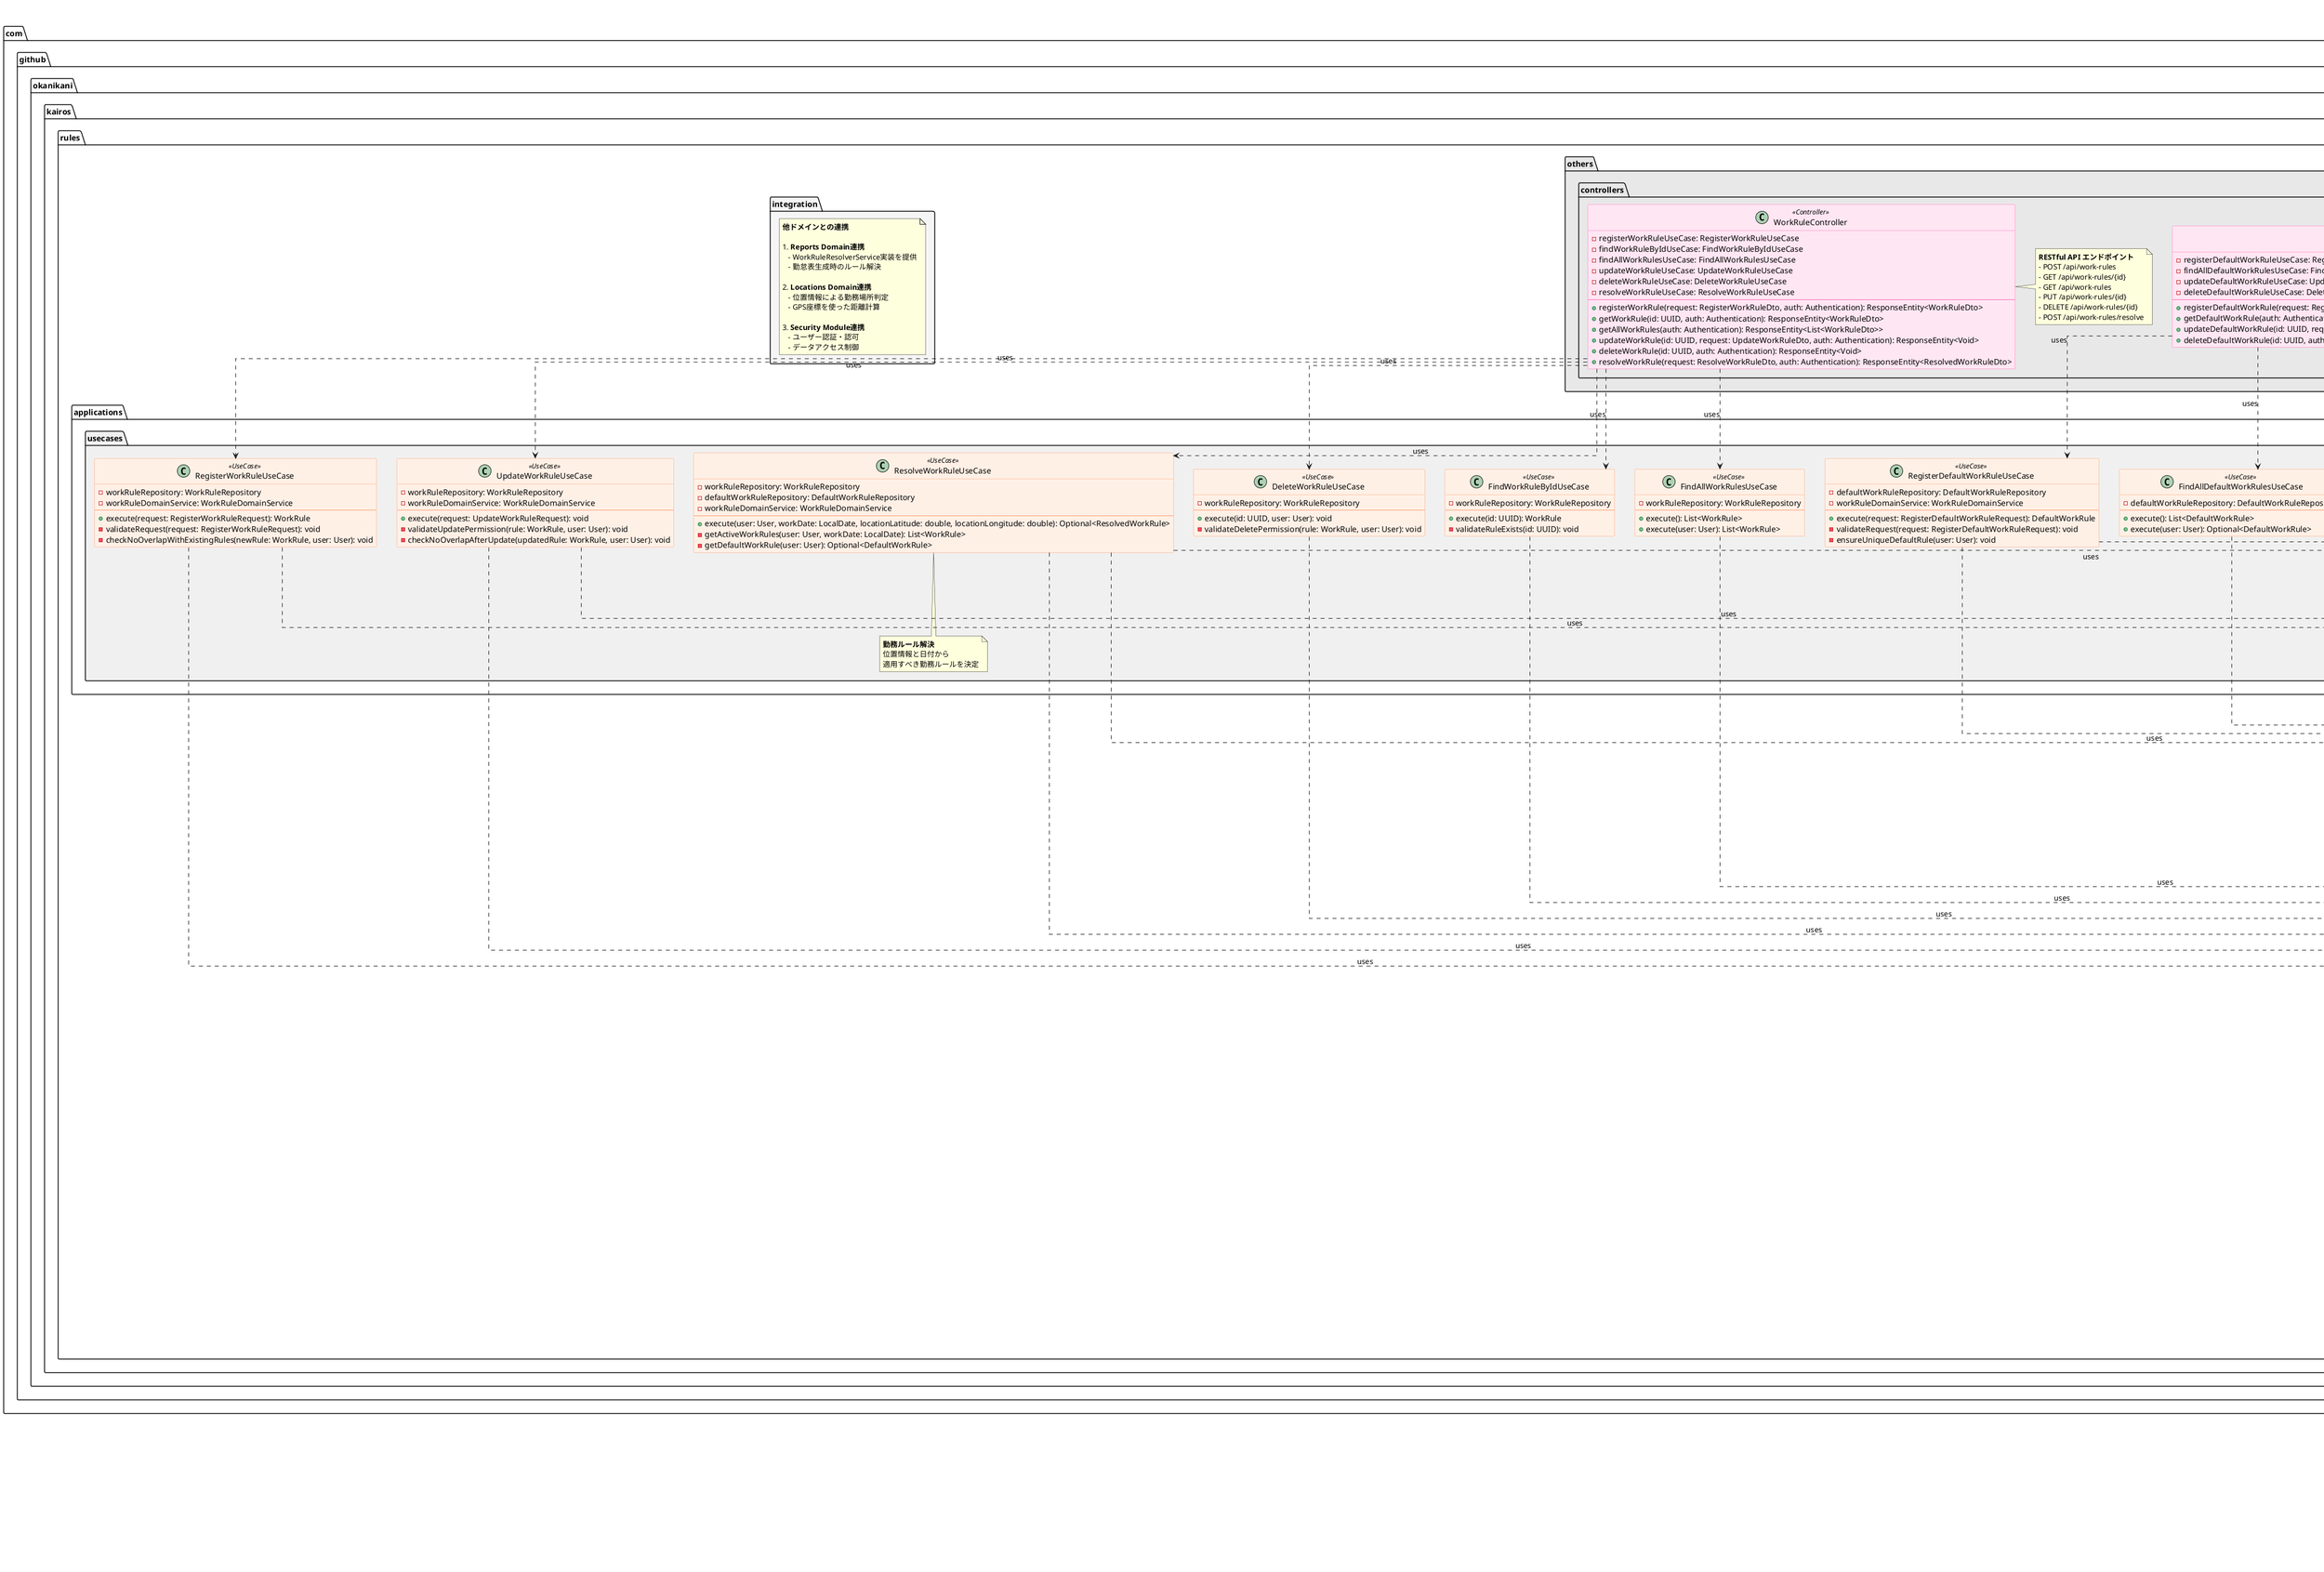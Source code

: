 @startuml rules-domain-class-diagram

!define ENTITY class
!define VALUE_OBJECT class
!define ENUM enum
!define INTERFACE interface
!define SERVICE class
!define REPOSITORY interface
!define CONTROLLER class
!define USECASE class

skinparam linetype ortho
skinparam groupInheritance 2

' Color scheme
skinparam class {
  BackgroundColor<<Entity>> #FFE6E6
  BorderColor<<Entity>> #FF6666
  BackgroundColor<<ValueObject>> #E6F3FF
  BorderColor<<ValueObject>> #6699FF
  BackgroundColor<<Enum>> #FFFACD
  BorderColor<<Enum>> #FFD700
  BackgroundColor<<Service>> #E6FFE6
  BorderColor<<Service>> #66FF66
  BackgroundColor<<Repository>> #F0F0F0
  BorderColor<<Repository>> #808080
  BackgroundColor<<Controller>> #FFE6F3
  BorderColor<<Controller>> #FF66B2
  BackgroundColor<<UseCase>> #FFF0E6
  BorderColor<<UseCase>> #FF9966
  BackgroundColor<<Interface>> #E6E6FA
  BorderColor<<Interface>> #9370DB
}

title Rules Domain (勤務ルール管理ドメイン) - クラス図

package "com.github.okanikani.kairos.rules" {
  
  ' ===== Domain Models Layer =====
  package "domains.models" #FAFAFA {
    
    package "entities" {
      ENTITY WorkRule <<Entity>> {
        - id: UUID
        - workPlaceId: String
        - workPlaceName: String
        - latitude: double
        - longitude: double
        - radiusMeters: double
        - user: User
        - workStartTime: LocalTime
        - workEndTime: LocalTime
        - breakHours: double
        - membershipStartDate: LocalDate
        - membershipEndDate: LocalDate
        --
        + WorkRule(...)
        + update(workPlaceName, latitude, longitude, radiusMeters, workStartTime, workEndTime, breakHours, membershipStartDate, membershipEndDate): void
        + isActive(date: LocalDate): boolean
        + isWithinWorkplace(locationLatitude: double, locationLongitude: double): boolean
        + getWorkHours(): double
        + isOwnedBy(user: User): boolean
        + hasOverlapWith(other: WorkRule): boolean
        + getMembershipPeriod(): Period
        - validateCoordinates(): void
        - validateTimes(): void
        - validateMembershipPeriod(): void
      }
      
      ENTITY DefaultWorkRule <<Entity>> {
        - id: UUID
        - user: User
        - workStartTime: LocalTime
        - workEndTime: LocalTime
        - breakHours: double
        --
        + DefaultWorkRule(id, user, workStartTime, workEndTime, breakHours)
        + update(workStartTime: LocalTime, workEndTime: LocalTime, breakHours: double): void
        + getWorkHours(): double
        + isOwnedBy(user: User): boolean
        - validateTimes(): void
        - validateBreakHours(): void
      }
      
      note right of WorkRule
        **勤務場所ルールエンティティ**
        特定の勤務場所に関するルール
        - 勤務場所の位置情報（GPS座標）
        - 勤務時間（開始・終了時刻）
        - 有効期間（メンバーシップ期間）
        - 重複期間バリデーション
      end note
      
      note right of DefaultWorkRule
        **デフォルト勤務ルールエンティティ**
        特定の勤務場所を持たない
        一般的な勤務ルール
        - 勤務時間のみ定義
        - 有効期間制限なし
      end note
    }
    
    package "valueobjects" {
      VALUE_OBJECT User <<ValueObject>> {
        - userId: String
        --
        + User(userId: String)
        + equals(other: Object): boolean
        + hashCode(): int
        + toString(): String
      }
      
      VALUE_OBJECT WorkplaceLocation <<ValueObject>> {
        - latitude: double
        - longitude: double
        - radiusMeters: double
        --
        + WorkplaceLocation(latitude, longitude, radiusMeters)
        + isWithinRadius(locationLatitude: double, locationLongitude: double): boolean
        + distanceTo(latitude: double, longitude: double): double
        + equals(other: Object): boolean
        + hashCode(): int
        - validateCoordinates(): void
        - validateRadius(): void
      }
      
      VALUE_OBJECT WorkTime <<ValueObject>> {
        - startTime: LocalTime
        - endTime: LocalTime
        - breakHours: double
        --
        + WorkTime(startTime, endTime, breakHours)
        + getWorkHours(): double
        + isValidTimeRange(): boolean
        + equals(other: Object): boolean
        + hashCode(): int
        - validateTimes(): void
        - validateBreakHours(): void
      }
      
      VALUE_OBJECT MembershipPeriod <<ValueObject>> {
        - startDate: LocalDate
        - endDate: LocalDate
        --
        + MembershipPeriod(startDate, endDate)
        + isActive(date: LocalDate): boolean
        + overlapsWith(other: MembershipPeriod): boolean
        + getDuration(): Period
        + equals(other: Object): boolean
        + hashCode(): int
        - validatePeriod(): void
      }
      
      note bottom of WorkplaceLocation
        **勤務場所位置情報**
        GPS座標と有効範囲を管理
        距離計算機能を提供
      end note
    }
    
    package "repositories" {
      REPOSITORY WorkRuleRepository <<Repository>> {
        + save(workRule: WorkRule): WorkRule
        + findById(id: UUID): Optional<WorkRule>
        + findAll(): List<WorkRule>
        + findByUser(user: User): List<WorkRule>
        + findActiveRulesForUser(user: User, date: LocalDate): List<WorkRule>
        + findByWorkPlaceId(workPlaceId: String): List<WorkRule>
        + delete(id: UUID): void
        + deleteAllByUser(user: User): void
        + existsById(id: UUID): boolean
        + countByUser(user: User): long
      }
      
      REPOSITORY DefaultWorkRuleRepository <<Repository>> {
        + save(rule: DefaultWorkRule): DefaultWorkRule
        + findById(id: UUID): Optional<DefaultWorkRule>
        + findAll(): List<DefaultWorkRule>
        + findByUser(user: User): Optional<DefaultWorkRule>
        + delete(id: UUID): void
        + deleteByUser(user: User): void
        + existsByUser(user: User): boolean
      }
    }
  }
  
  ' ===== Domain Services Layer =====
  package "domains.services" #F5F5F5 {
    
    SERVICE WorkRuleDomainService <<Service>> {
      + validateNoOverlap(newRule: WorkRule, existingRules: List<WorkRule>): void
      + validateUniqueDefaultRule(user: User, existingRule: Optional<DefaultWorkRule>): void
      + resolveApplicableRule(user: User, workDate: LocalDate, locationLatitude: double, locationLongitude: double, workRules: List<WorkRule>, defaultRule: Optional<DefaultWorkRule>): Optional<WorkRuleApplication>
      - findOverlappingRules(newRule: WorkRule, existingRules: List<WorkRule>): List<WorkRule>
      - isWithinWorkplace(rule: WorkRule, latitude: double, longitude: double): boolean
    }
    
    note right of WorkRuleDomainService
      **勤務ルールドメインサービス**
      - 重複期間バリデーション
      - 適用可能ルール解決
      - デフォルトルール一意性保証
    end note
  }
  
  ' ===== Application Services Layer =====
  package "applications.usecases" #F0F0F0 {
    
    USECASE RegisterWorkRuleUseCase <<UseCase>> {
      - workRuleRepository: WorkRuleRepository
      - workRuleDomainService: WorkRuleDomainService
      --
      + execute(request: RegisterWorkRuleRequest): WorkRule
      - validateRequest(request: RegisterWorkRuleRequest): void
      - checkNoOverlapWithExistingRules(newRule: WorkRule, user: User): void
    }
    
    USECASE FindWorkRuleByIdUseCase <<UseCase>> {
      - workRuleRepository: WorkRuleRepository
      --
      + execute(id: UUID): WorkRule
      - validateRuleExists(id: UUID): void
    }
    
    USECASE FindAllWorkRulesUseCase <<UseCase>> {
      - workRuleRepository: WorkRuleRepository
      --
      + execute(): List<WorkRule>
      + execute(user: User): List<WorkRule>
    }
    
    USECASE UpdateWorkRuleUseCase <<UseCase>> {
      - workRuleRepository: WorkRuleRepository
      - workRuleDomainService: WorkRuleDomainService
      --
      + execute(request: UpdateWorkRuleRequest): void
      - validateUpdatePermission(rule: WorkRule, user: User): void
      - checkNoOverlapAfterUpdate(updatedRule: WorkRule, user: User): void
    }
    
    USECASE DeleteWorkRuleUseCase <<UseCase>> {
      - workRuleRepository: WorkRuleRepository
      --
      + execute(id: UUID, user: User): void
      - validateDeletePermission(rule: WorkRule, user: User): void
    }
    
    USECASE RegisterDefaultWorkRuleUseCase <<UseCase>> {
      - defaultWorkRuleRepository: DefaultWorkRuleRepository
      - workRuleDomainService: WorkRuleDomainService
      --
      + execute(request: RegisterDefaultWorkRuleRequest): DefaultWorkRule
      - validateRequest(request: RegisterDefaultWorkRuleRequest): void
      - ensureUniqueDefaultRule(user: User): void
    }
    
    USECASE FindAllDefaultWorkRulesUseCase <<UseCase>> {
      - defaultWorkRuleRepository: DefaultWorkRuleRepository
      --
      + execute(): List<DefaultWorkRule>
      + execute(user: User): Optional<DefaultWorkRule>
    }
    
    USECASE UpdateDefaultWorkRuleUseCase <<UseCase>> {
      - defaultWorkRuleRepository: DefaultWorkRuleRepository
      --
      + execute(request: UpdateDefaultWorkRuleRequest): void
      - validateUpdatePermission(rule: DefaultWorkRule, user: User): void
    }
    
    USECASE DeleteDefaultWorkRuleUseCase <<UseCase>> {
      - defaultWorkRuleRepository: DefaultWorkRuleRepository
      --
      + execute(id: UUID, user: User): void
      - validateDeletePermission(rule: DefaultWorkRule, user: User): void
    }
    
    USECASE ResolveWorkRuleUseCase <<UseCase>> {
      - workRuleRepository: WorkRuleRepository
      - defaultWorkRuleRepository: DefaultWorkRuleRepository
      - workRuleDomainService: WorkRuleDomainService
      --
      + execute(user: User, workDate: LocalDate, locationLatitude: double, locationLongitude: double): Optional<ResolvedWorkRule>
      - getActiveWorkRules(user: User, workDate: LocalDate): List<WorkRule>
      - getDefaultWorkRule(user: User): Optional<DefaultWorkRule>
    }
    
    note bottom of ResolveWorkRuleUseCase
      **勤務ルール解決**
      位置情報と日付から
      適用すべき勤務ルールを決定
    end note
  }
  
  ' ===== Interface Adapters Layer =====
  package "others" #E8E8E8 {
    
    package "controllers" {
      CONTROLLER WorkRuleController <<Controller>> {
        - registerWorkRuleUseCase: RegisterWorkRuleUseCase
        - findWorkRuleByIdUseCase: FindWorkRuleByIdUseCase
        - findAllWorkRulesUseCase: FindAllWorkRulesUseCase
        - updateWorkRuleUseCase: UpdateWorkRuleUseCase
        - deleteWorkRuleUseCase: DeleteWorkRuleUseCase
        - resolveWorkRuleUseCase: ResolveWorkRuleUseCase
        --
        + registerWorkRule(request: RegisterWorkRuleDto, auth: Authentication): ResponseEntity<WorkRuleDto>
        + getWorkRule(id: UUID, auth: Authentication): ResponseEntity<WorkRuleDto>
        + getAllWorkRules(auth: Authentication): ResponseEntity<List<WorkRuleDto>>
        + updateWorkRule(id: UUID, request: UpdateWorkRuleDto, auth: Authentication): ResponseEntity<Void>
        + deleteWorkRule(id: UUID, auth: Authentication): ResponseEntity<Void>
        + resolveWorkRule(request: ResolveWorkRuleDto, auth: Authentication): ResponseEntity<ResolvedWorkRuleDto>
      }
      
      CONTROLLER DefaultWorkRuleController <<Controller>> {
        - registerDefaultWorkRuleUseCase: RegisterDefaultWorkRuleUseCase
        - findAllDefaultWorkRulesUseCase: FindAllDefaultWorkRulesUseCase
        - updateDefaultWorkRuleUseCase: UpdateDefaultWorkRuleUseCase
        - deleteDefaultWorkRuleUseCase: DeleteDefaultWorkRuleUseCase
        --
        + registerDefaultWorkRule(request: RegisterDefaultWorkRuleDto, auth: Authentication): ResponseEntity<DefaultWorkRuleDto>
        + getDefaultWorkRule(auth: Authentication): ResponseEntity<DefaultWorkRuleDto>
        + updateDefaultWorkRule(id: UUID, request: UpdateDefaultWorkRuleDto, auth: Authentication): ResponseEntity<Void>
        + deleteDefaultWorkRule(id: UUID, auth: Authentication): ResponseEntity<Void>
      }
      
      note right of WorkRuleController
        **RESTful API エンドポイント**
        - POST /api/work-rules
        - GET /api/work-rules/{id}
        - GET /api/work-rules
        - PUT /api/work-rules/{id}
        - DELETE /api/work-rules/{id}
        - POST /api/work-rules/resolve
      end note
    }
    
    package "repositories" {
      SERVICE JpaWorkRuleRepository <<Service>> {
        - entityManager: EntityManager
        --
        + save(workRule: WorkRule): WorkRule
        + findById(id: UUID): Optional<WorkRule>
        + findAll(): List<WorkRule>
        + findByUser(user: User): List<WorkRule>
        + findActiveRulesForUser(user: User, date: LocalDate): List<WorkRule>
        + delete(id: UUID): void
        - buildActiveRulesQuery(user: User, date: LocalDate): CriteriaQuery<WorkRule>
      }
      
      SERVICE InMemoryWorkRuleRepository <<Service>> {
        - workRules: Map<UUID, WorkRule>
        --
        + save(workRule: WorkRule): WorkRule
        + findById(id: UUID): Optional<WorkRule>
        + findAll(): List<WorkRule>
        + findByUser(user: User): List<WorkRule>
        + findActiveRulesForUser(user: User, date: LocalDate): List<WorkRule>
        + delete(id: UUID): void
        - filterActiveRules(rules: List<WorkRule>, date: LocalDate): List<WorkRule>
      }
      
      SERVICE JpaDefaultWorkRuleRepository <<Service>> {
        - entityManager: EntityManager
        --
        + save(rule: DefaultWorkRule): DefaultWorkRule
        + findById(id: UUID): Optional<DefaultWorkRule>
        + findAll(): List<DefaultWorkRule>
        + findByUser(user: User): Optional<DefaultWorkRule>
        + delete(id: UUID): void
      }
      
      SERVICE InMemoryDefaultWorkRuleRepository <<Service>> {
        - defaultWorkRules: Map<UUID, DefaultWorkRule>
        --
        + save(rule: DefaultWorkRule): DefaultWorkRule
        + findById(id: UUID): Optional<DefaultWorkRule>
        + findAll(): List<DefaultWorkRule>
        + findByUser(user: User): Optional<DefaultWorkRule>
        + delete(id: UUID): void
      }
    }
    
    package "mappers" {
      SERVICE WorkRuleMapper <<Service>> {
        + {static} toDto(workRule: WorkRule): WorkRuleDto
        + {static} toDtoList(workRules: List<WorkRule>): List<WorkRuleDto>
        + {static} toEntity(dto: RegisterWorkRuleDto, user: User): WorkRule
      }
      
      SERVICE DefaultWorkRuleMapper <<Service>> {
        + {static} toDto(rule: DefaultWorkRule): DefaultWorkRuleDto
        + {static} toEntity(dto: RegisterDefaultWorkRuleDto, user: User): DefaultWorkRule
      }
    }
  }
  
  ' ===== External Integration =====
  package "integration" #F5F5F5 {
    
    note as IntegrationNote
      **他ドメインとの連携**
      
      1. **Reports Domain連携**
         - WorkRuleResolverService実装を提供
         - 勤怠表生成時のルール解決
      
      2. **Locations Domain連携**
         - 位置情報による勤務場所判定
         - GPS座標を使った距離計算
      
      3. **Security Module連携**
         - ユーザー認証・認可
         - データアクセス制御
    end note
  }
}

' ===== Relationships =====

' Entity relationships
WorkRule --> User : owner
WorkRule --> WorkplaceLocation : has
WorkRule --> WorkTime : has
WorkRule --> MembershipPeriod : has
DefaultWorkRule --> User : owner
DefaultWorkRule --> WorkTime : has

' Value Object relationships
WorkplaceLocation ..> "GPS Coordinates" : validates
WorkTime ..> "Time Range" : validates
MembershipPeriod ..> "Date Range" : validates

' Domain Service relationships
WorkRuleDomainService ..> WorkRule : validates
WorkRuleDomainService ..> DefaultWorkRule : validates
WorkRuleDomainService ..> MembershipPeriod : analyzes

' Use Case relationships - WorkRule
RegisterWorkRuleUseCase ..> WorkRuleRepository : uses
RegisterWorkRuleUseCase ..> WorkRuleDomainService : uses
FindWorkRuleByIdUseCase ..> WorkRuleRepository : uses
FindAllWorkRulesUseCase ..> WorkRuleRepository : uses
UpdateWorkRuleUseCase ..> WorkRuleRepository : uses
UpdateWorkRuleUseCase ..> WorkRuleDomainService : uses
DeleteWorkRuleUseCase ..> WorkRuleRepository : uses

' Use Case relationships - DefaultWorkRule
RegisterDefaultWorkRuleUseCase ..> DefaultWorkRuleRepository : uses
RegisterDefaultWorkRuleUseCase ..> WorkRuleDomainService : uses
FindAllDefaultWorkRulesUseCase ..> DefaultWorkRuleRepository : uses
UpdateDefaultWorkRuleUseCase ..> DefaultWorkRuleRepository : uses
DeleteDefaultWorkRuleUseCase ..> DefaultWorkRuleRepository : uses

' Use Case relationships - Resolution
ResolveWorkRuleUseCase ..> WorkRuleRepository : uses
ResolveWorkRuleUseCase ..> DefaultWorkRuleRepository : uses
ResolveWorkRuleUseCase ..> WorkRuleDomainService : uses

' Controller relationships
WorkRuleController ..> RegisterWorkRuleUseCase : uses
WorkRuleController ..> FindWorkRuleByIdUseCase : uses
WorkRuleController ..> FindAllWorkRulesUseCase : uses
WorkRuleController ..> UpdateWorkRuleUseCase : uses
WorkRuleController ..> DeleteWorkRuleUseCase : uses
WorkRuleController ..> ResolveWorkRuleUseCase : uses

DefaultWorkRuleController ..> RegisterDefaultWorkRuleUseCase : uses
DefaultWorkRuleController ..> FindAllDefaultWorkRulesUseCase : uses
DefaultWorkRuleController ..> UpdateDefaultWorkRuleUseCase : uses
DefaultWorkRuleController ..> DeleteDefaultWorkRuleUseCase : uses

' Repository implementations
JpaWorkRuleRepository ..|> WorkRuleRepository : implements
InMemoryWorkRuleRepository ..|> WorkRuleRepository : implements
JpaDefaultWorkRuleRepository ..|> DefaultWorkRuleRepository : implements
InMemoryDefaultWorkRuleRepository ..|> DefaultWorkRuleRepository : implements

' Mapper relationships
WorkRuleMapper ..> WorkRule : maps
DefaultWorkRuleMapper ..> DefaultWorkRule : maps

' Legend
legend right
  |= 記号 |= 意味 |
  | <<Entity>> | エンティティ |
  | <<ValueObject>> | バリューオブジェクト |
  | <<Service>> | ドメインサービス |
  | <<UseCase>> | ユースケース |
  | <<Repository>> | リポジトリインターフェース |
  | <<Controller>> | RESTコントローラー |
  
  **重要ルール:**
  同一ユーザーで重複する期間の
  WorkRuleは登録不可
  DefaultWorkRuleは1ユーザー1つまで
endlegend

@enduml